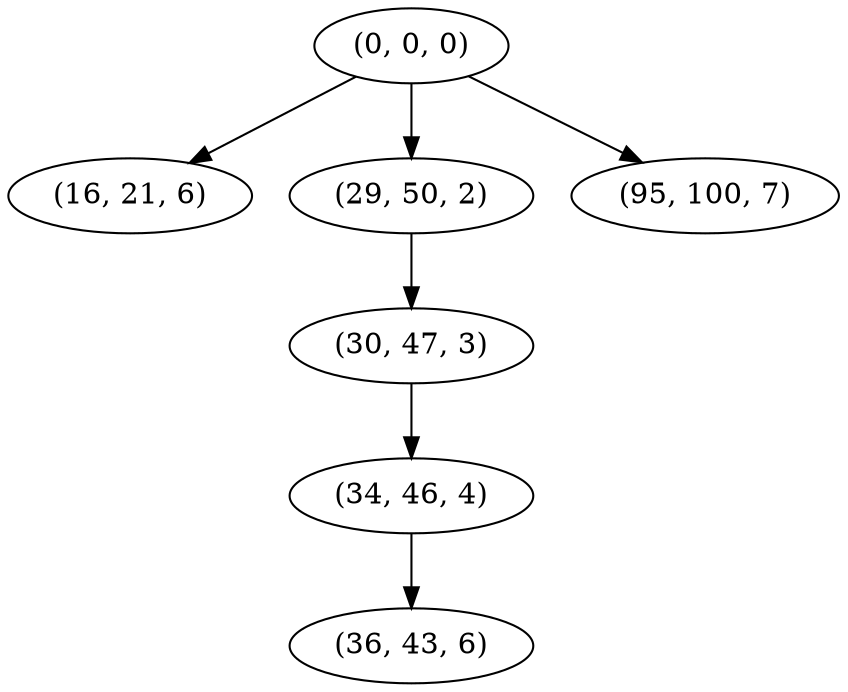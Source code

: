 digraph tree {
    "(0, 0, 0)";
    "(16, 21, 6)";
    "(29, 50, 2)";
    "(30, 47, 3)";
    "(34, 46, 4)";
    "(36, 43, 6)";
    "(95, 100, 7)";
    "(0, 0, 0)" -> "(16, 21, 6)";
    "(0, 0, 0)" -> "(29, 50, 2)";
    "(0, 0, 0)" -> "(95, 100, 7)";
    "(29, 50, 2)" -> "(30, 47, 3)";
    "(30, 47, 3)" -> "(34, 46, 4)";
    "(34, 46, 4)" -> "(36, 43, 6)";
}
